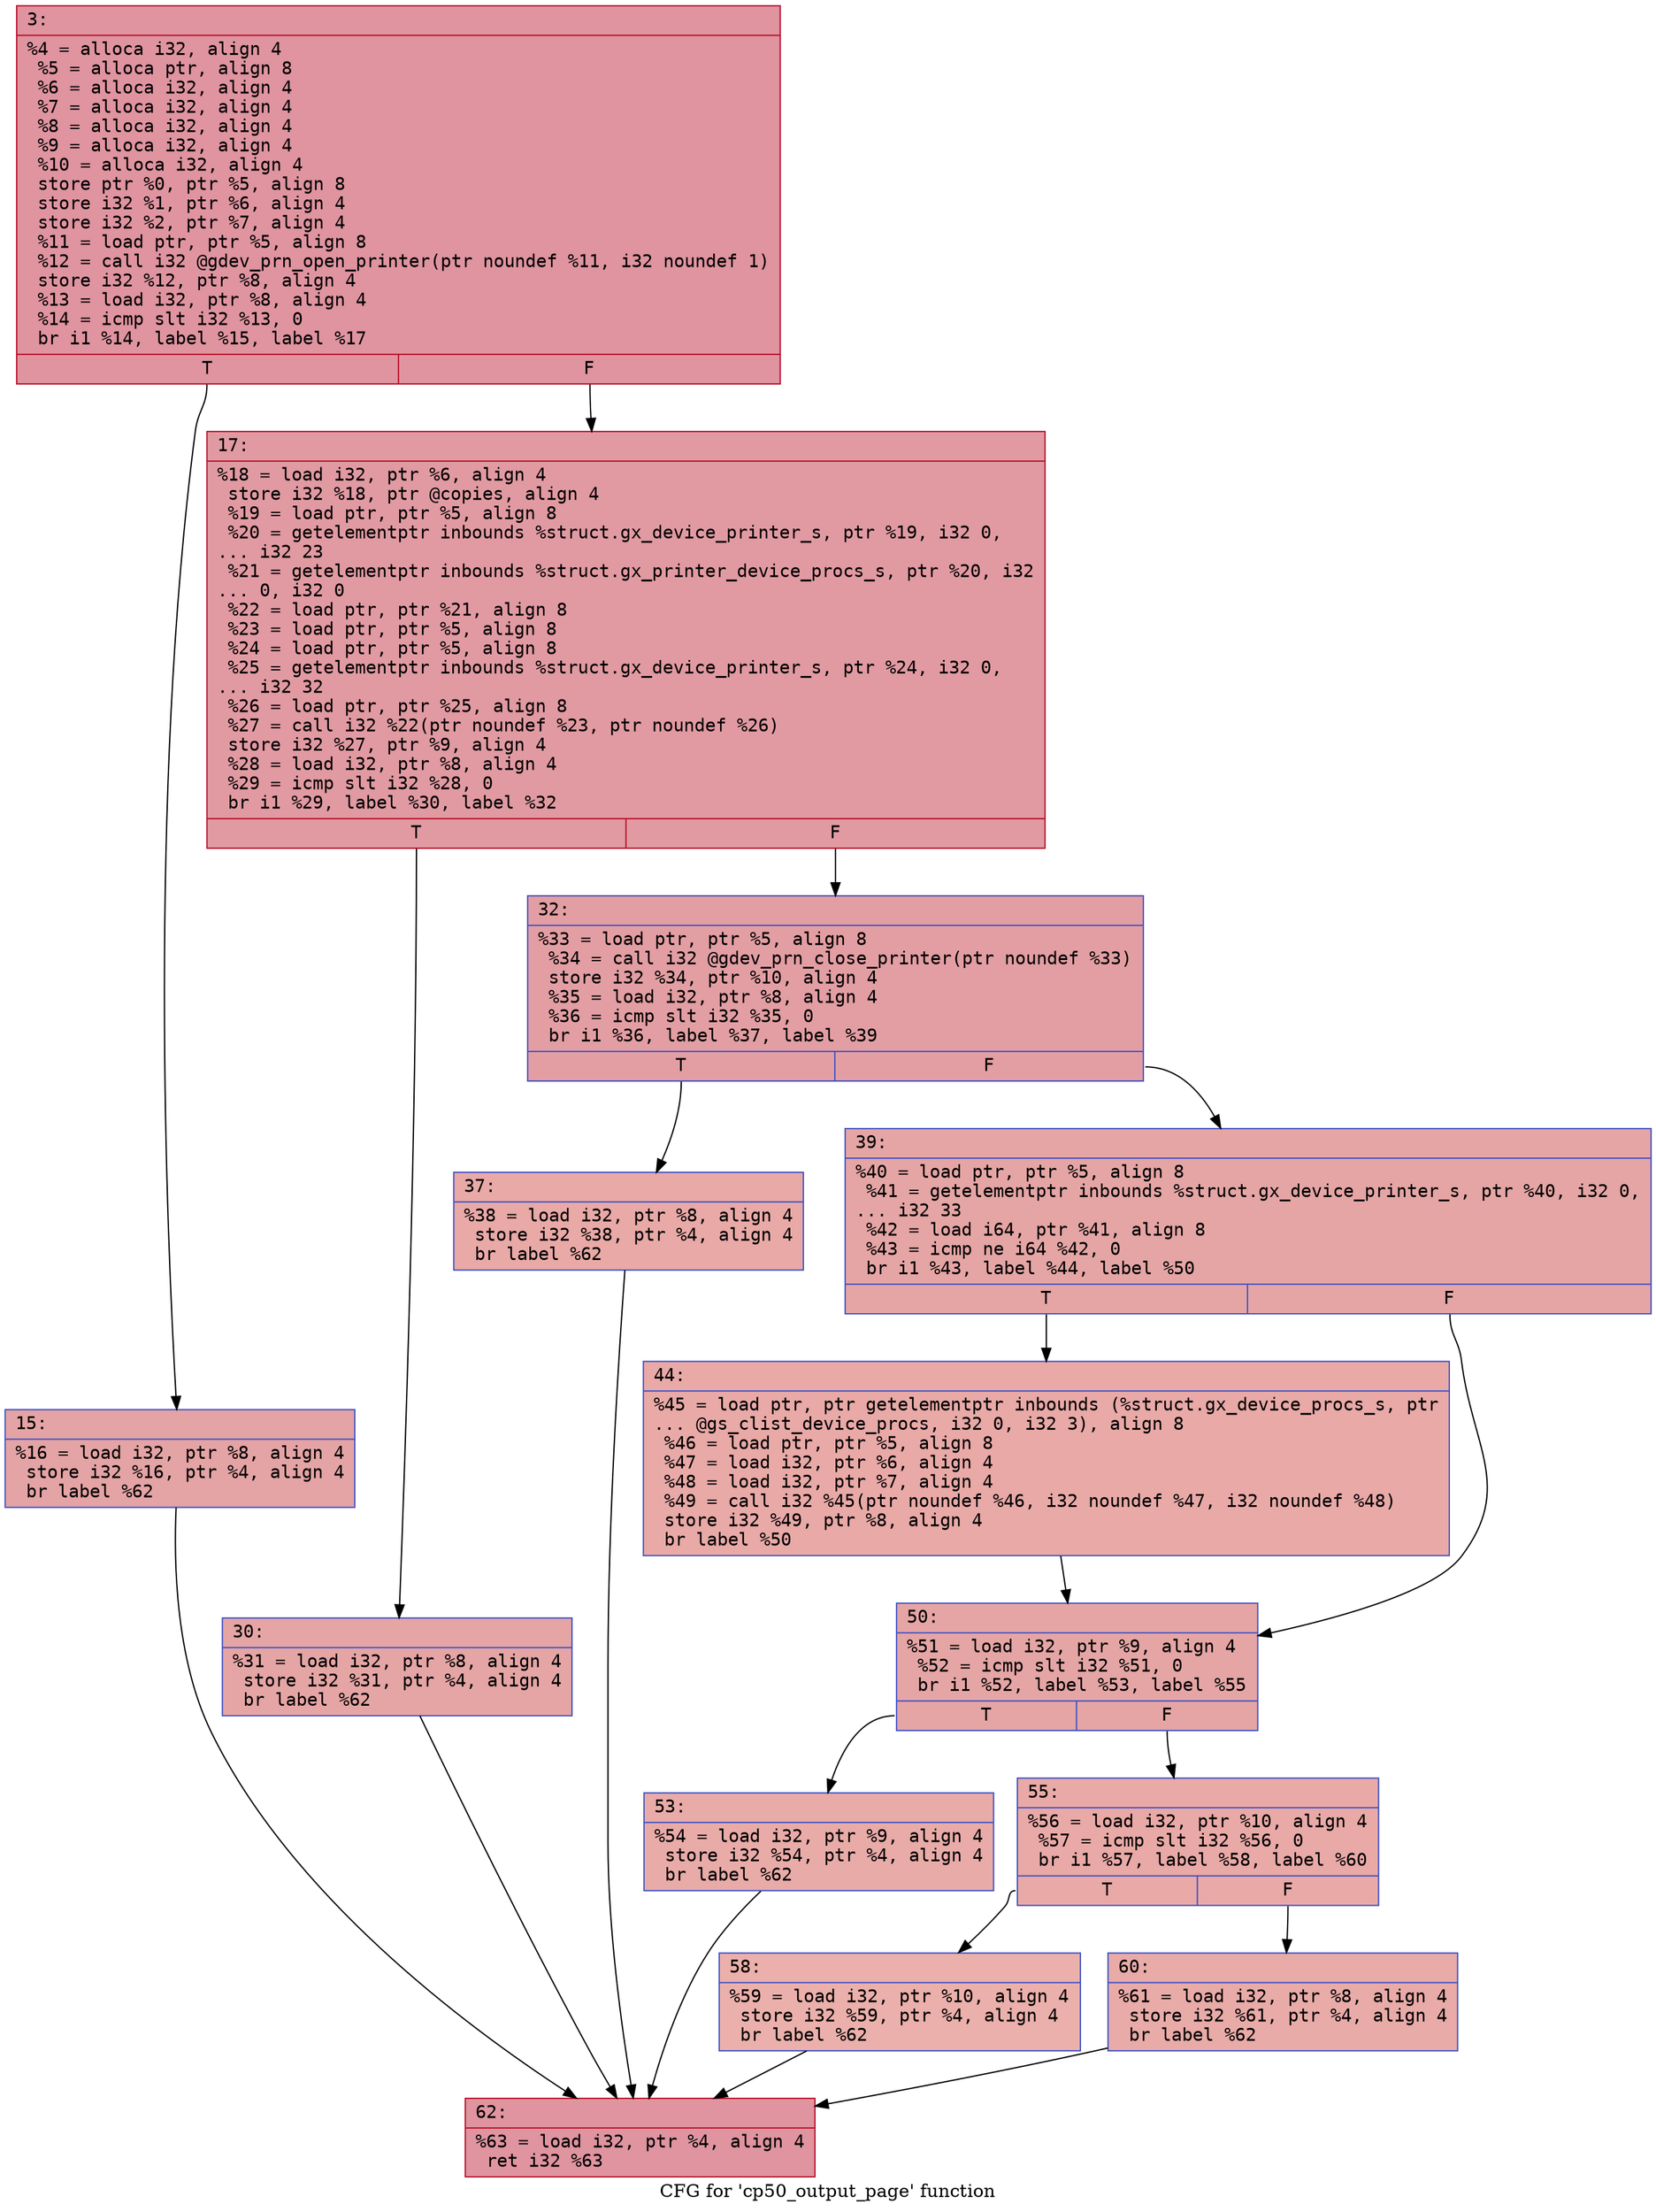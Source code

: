 digraph "CFG for 'cp50_output_page' function" {
	label="CFG for 'cp50_output_page' function";

	Node0x600000c63070 [shape=record,color="#b70d28ff", style=filled, fillcolor="#b70d2870" fontname="Courier",label="{3:\l|  %4 = alloca i32, align 4\l  %5 = alloca ptr, align 8\l  %6 = alloca i32, align 4\l  %7 = alloca i32, align 4\l  %8 = alloca i32, align 4\l  %9 = alloca i32, align 4\l  %10 = alloca i32, align 4\l  store ptr %0, ptr %5, align 8\l  store i32 %1, ptr %6, align 4\l  store i32 %2, ptr %7, align 4\l  %11 = load ptr, ptr %5, align 8\l  %12 = call i32 @gdev_prn_open_printer(ptr noundef %11, i32 noundef 1)\l  store i32 %12, ptr %8, align 4\l  %13 = load i32, ptr %8, align 4\l  %14 = icmp slt i32 %13, 0\l  br i1 %14, label %15, label %17\l|{<s0>T|<s1>F}}"];
	Node0x600000c63070:s0 -> Node0x600000c630c0[tooltip="3 -> 15\nProbability 37.50%" ];
	Node0x600000c63070:s1 -> Node0x600000c63110[tooltip="3 -> 17\nProbability 62.50%" ];
	Node0x600000c630c0 [shape=record,color="#3d50c3ff", style=filled, fillcolor="#c32e3170" fontname="Courier",label="{15:\l|  %16 = load i32, ptr %8, align 4\l  store i32 %16, ptr %4, align 4\l  br label %62\l}"];
	Node0x600000c630c0 -> Node0x600000c63480[tooltip="15 -> 62\nProbability 100.00%" ];
	Node0x600000c63110 [shape=record,color="#b70d28ff", style=filled, fillcolor="#bb1b2c70" fontname="Courier",label="{17:\l|  %18 = load i32, ptr %6, align 4\l  store i32 %18, ptr @copies, align 4\l  %19 = load ptr, ptr %5, align 8\l  %20 = getelementptr inbounds %struct.gx_device_printer_s, ptr %19, i32 0,\l... i32 23\l  %21 = getelementptr inbounds %struct.gx_printer_device_procs_s, ptr %20, i32\l... 0, i32 0\l  %22 = load ptr, ptr %21, align 8\l  %23 = load ptr, ptr %5, align 8\l  %24 = load ptr, ptr %5, align 8\l  %25 = getelementptr inbounds %struct.gx_device_printer_s, ptr %24, i32 0,\l... i32 32\l  %26 = load ptr, ptr %25, align 8\l  %27 = call i32 %22(ptr noundef %23, ptr noundef %26)\l  store i32 %27, ptr %9, align 4\l  %28 = load i32, ptr %8, align 4\l  %29 = icmp slt i32 %28, 0\l  br i1 %29, label %30, label %32\l|{<s0>T|<s1>F}}"];
	Node0x600000c63110:s0 -> Node0x600000c63160[tooltip="17 -> 30\nProbability 37.50%" ];
	Node0x600000c63110:s1 -> Node0x600000c631b0[tooltip="17 -> 32\nProbability 62.50%" ];
	Node0x600000c63160 [shape=record,color="#3d50c3ff", style=filled, fillcolor="#c5333470" fontname="Courier",label="{30:\l|  %31 = load i32, ptr %8, align 4\l  store i32 %31, ptr %4, align 4\l  br label %62\l}"];
	Node0x600000c63160 -> Node0x600000c63480[tooltip="30 -> 62\nProbability 100.00%" ];
	Node0x600000c631b0 [shape=record,color="#3d50c3ff", style=filled, fillcolor="#be242e70" fontname="Courier",label="{32:\l|  %33 = load ptr, ptr %5, align 8\l  %34 = call i32 @gdev_prn_close_printer(ptr noundef %33)\l  store i32 %34, ptr %10, align 4\l  %35 = load i32, ptr %8, align 4\l  %36 = icmp slt i32 %35, 0\l  br i1 %36, label %37, label %39\l|{<s0>T|<s1>F}}"];
	Node0x600000c631b0:s0 -> Node0x600000c63200[tooltip="32 -> 37\nProbability 37.50%" ];
	Node0x600000c631b0:s1 -> Node0x600000c63250[tooltip="32 -> 39\nProbability 62.50%" ];
	Node0x600000c63200 [shape=record,color="#3d50c3ff", style=filled, fillcolor="#ca3b3770" fontname="Courier",label="{37:\l|  %38 = load i32, ptr %8, align 4\l  store i32 %38, ptr %4, align 4\l  br label %62\l}"];
	Node0x600000c63200 -> Node0x600000c63480[tooltip="37 -> 62\nProbability 100.00%" ];
	Node0x600000c63250 [shape=record,color="#3d50c3ff", style=filled, fillcolor="#c5333470" fontname="Courier",label="{39:\l|  %40 = load ptr, ptr %5, align 8\l  %41 = getelementptr inbounds %struct.gx_device_printer_s, ptr %40, i32 0,\l... i32 33\l  %42 = load i64, ptr %41, align 8\l  %43 = icmp ne i64 %42, 0\l  br i1 %43, label %44, label %50\l|{<s0>T|<s1>F}}"];
	Node0x600000c63250:s0 -> Node0x600000c632a0[tooltip="39 -> 44\nProbability 62.50%" ];
	Node0x600000c63250:s1 -> Node0x600000c632f0[tooltip="39 -> 50\nProbability 37.50%" ];
	Node0x600000c632a0 [shape=record,color="#3d50c3ff", style=filled, fillcolor="#ca3b3770" fontname="Courier",label="{44:\l|  %45 = load ptr, ptr getelementptr inbounds (%struct.gx_device_procs_s, ptr\l... @gs_clist_device_procs, i32 0, i32 3), align 8\l  %46 = load ptr, ptr %5, align 8\l  %47 = load i32, ptr %6, align 4\l  %48 = load i32, ptr %7, align 4\l  %49 = call i32 %45(ptr noundef %46, i32 noundef %47, i32 noundef %48)\l  store i32 %49, ptr %8, align 4\l  br label %50\l}"];
	Node0x600000c632a0 -> Node0x600000c632f0[tooltip="44 -> 50\nProbability 100.00%" ];
	Node0x600000c632f0 [shape=record,color="#3d50c3ff", style=filled, fillcolor="#c5333470" fontname="Courier",label="{50:\l|  %51 = load i32, ptr %9, align 4\l  %52 = icmp slt i32 %51, 0\l  br i1 %52, label %53, label %55\l|{<s0>T|<s1>F}}"];
	Node0x600000c632f0:s0 -> Node0x600000c63340[tooltip="50 -> 53\nProbability 37.50%" ];
	Node0x600000c632f0:s1 -> Node0x600000c63390[tooltip="50 -> 55\nProbability 62.50%" ];
	Node0x600000c63340 [shape=record,color="#3d50c3ff", style=filled, fillcolor="#cc403a70" fontname="Courier",label="{53:\l|  %54 = load i32, ptr %9, align 4\l  store i32 %54, ptr %4, align 4\l  br label %62\l}"];
	Node0x600000c63340 -> Node0x600000c63480[tooltip="53 -> 62\nProbability 100.00%" ];
	Node0x600000c63390 [shape=record,color="#3d50c3ff", style=filled, fillcolor="#ca3b3770" fontname="Courier",label="{55:\l|  %56 = load i32, ptr %10, align 4\l  %57 = icmp slt i32 %56, 0\l  br i1 %57, label %58, label %60\l|{<s0>T|<s1>F}}"];
	Node0x600000c63390:s0 -> Node0x600000c633e0[tooltip="55 -> 58\nProbability 37.50%" ];
	Node0x600000c63390:s1 -> Node0x600000c63430[tooltip="55 -> 60\nProbability 62.50%" ];
	Node0x600000c633e0 [shape=record,color="#3d50c3ff", style=filled, fillcolor="#d24b4070" fontname="Courier",label="{58:\l|  %59 = load i32, ptr %10, align 4\l  store i32 %59, ptr %4, align 4\l  br label %62\l}"];
	Node0x600000c633e0 -> Node0x600000c63480[tooltip="58 -> 62\nProbability 100.00%" ];
	Node0x600000c63430 [shape=record,color="#3d50c3ff", style=filled, fillcolor="#cc403a70" fontname="Courier",label="{60:\l|  %61 = load i32, ptr %8, align 4\l  store i32 %61, ptr %4, align 4\l  br label %62\l}"];
	Node0x600000c63430 -> Node0x600000c63480[tooltip="60 -> 62\nProbability 100.00%" ];
	Node0x600000c63480 [shape=record,color="#b70d28ff", style=filled, fillcolor="#b70d2870" fontname="Courier",label="{62:\l|  %63 = load i32, ptr %4, align 4\l  ret i32 %63\l}"];
}
